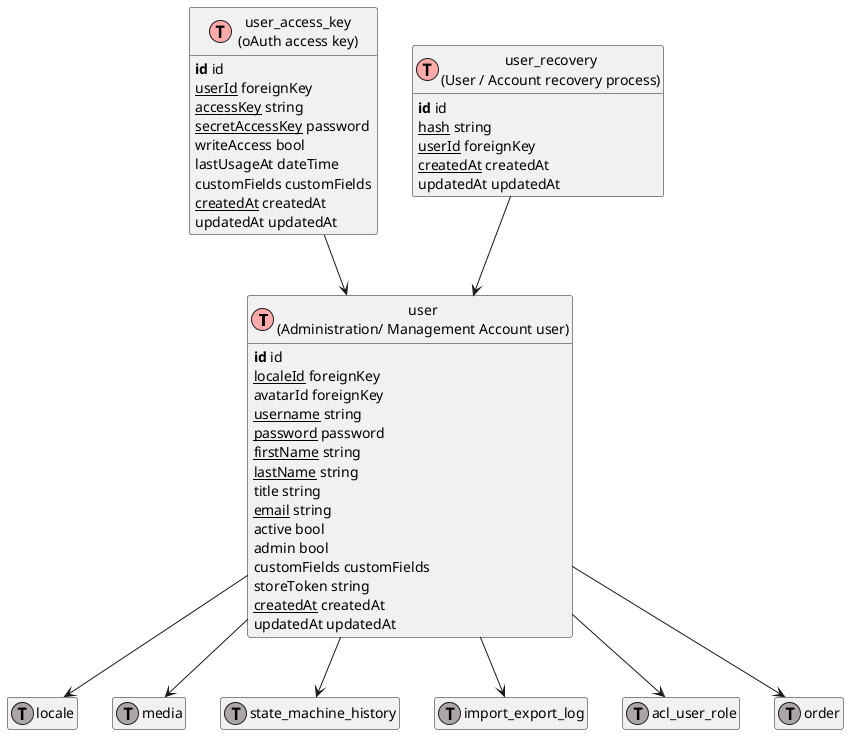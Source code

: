 @startuml
' uncomment the line below if you're using computer with a retina display
' skinparam dpi 300
!define Table(name,desc) class name as "desc" << (T,#FFAAAA) >>
!define ForeignTable(name,desc) class name as "desc" << (T,#ada6a6) >>
!define TranslationTable(name,desc) class name as "desc" << (I,#4286f4) >>
' we use bold for primary key
' green color for unique
' and underscore for not_null
!define primary_key(x) <b>x</b>
!define unique(x) <color:green>x</color>
!define not_null(x) <u>x</u>
' other tags available:
' <i></i>
' <back:COLOR></color>, where color is a color name or html color code
' (#FFAACC)
' see: http://plantuml.com/classes.html#More
hide methods
hide stereotypes
hide empty members
skinparam backgroundColor #FFFFFF

' entities

Table(ShopwareCoreSystemUserUserDefinition, "user\n(Administration/ Management Account user)") {
   primary_key(id) id
   not_null(localeId) foreignKey
   avatarId foreignKey
   not_null(username) string
   not_null(password) password
   not_null(firstName) string
   not_null(lastName) string
   title string
   not_null(email) string
   active bool
   admin bool
   customFields customFields
   storeToken string
   not_null(createdAt) createdAt
   updatedAt updatedAt
}
Table(ShopwareCoreSystemUserAggregateUserAccessKeyUserAccessKeyDefinition, "user_access_key\n(oAuth access key)") {
   primary_key(id) id
   not_null(userId) foreignKey
   not_null(accessKey) string
   not_null(secretAccessKey) password
   writeAccess bool
   lastUsageAt dateTime
   customFields customFields
   not_null(createdAt) createdAt
   updatedAt updatedAt
}
Table(ShopwareCoreSystemUserAggregateUserRecoveryUserRecoveryDefinition, "user_recovery\n(User / Account recovery process)") {
   primary_key(id) id
   not_null(hash) string
   not_null(userId) foreignKey
   not_null(createdAt) createdAt
   updatedAt updatedAt
}
ForeignTable(ShopwareCoreSystemLocaleLocaleDefinition, "locale") {
}
ForeignTable(ShopwareCoreContentMediaMediaDefinition, "media") {
}
ForeignTable(ShopwareCoreSystemStateMachineAggregationStateMachineHistoryStateMachineHistoryDefinition, "state_machine_history") {
}
ForeignTable(ShopwareCoreContentImportExportAggregateImportExportLogImportExportLogDefinition, "import_export_log") {
}
ForeignTable(ShopwareCoreFrameworkApiAclRoleAclUserRoleDefinition, "acl_user_role") {
}
ForeignTable(ShopwareCoreCheckoutOrderOrderDefinition, "order") {
}

' relationshipd

ShopwareCoreSystemUserUserDefinition --> ShopwareCoreSystemLocaleLocaleDefinition
ShopwareCoreSystemUserUserDefinition --> ShopwareCoreContentMediaMediaDefinition
ShopwareCoreSystemUserAggregateUserAccessKeyUserAccessKeyDefinition --> ShopwareCoreSystemUserUserDefinition
ShopwareCoreSystemUserUserDefinition --> ShopwareCoreSystemStateMachineAggregationStateMachineHistoryStateMachineHistoryDefinition
ShopwareCoreSystemUserUserDefinition --> ShopwareCoreContentImportExportAggregateImportExportLogImportExportLogDefinition
ShopwareCoreSystemUserUserDefinition --> ShopwareCoreFrameworkApiAclRoleAclUserRoleDefinition
ShopwareCoreSystemUserAggregateUserRecoveryUserRecoveryDefinition --> ShopwareCoreSystemUserUserDefinition
ShopwareCoreSystemUserUserDefinition --> ShopwareCoreCheckoutOrderOrderDefinition
@enduml
